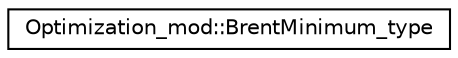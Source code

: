 digraph "Graphical Class Hierarchy"
{
 // LATEX_PDF_SIZE
  edge [fontname="Helvetica",fontsize="10",labelfontname="Helvetica",labelfontsize="10"];
  node [fontname="Helvetica",fontsize="10",shape=record];
  rankdir="LR";
  Node0 [label="Optimization_mod::BrentMinimum_type",height=0.2,width=0.4,color="black", fillcolor="white", style="filled",URL="$structOptimization__mod_1_1BrentMinimum__type.html",tooltip="The Brent minimizer class."];
}
